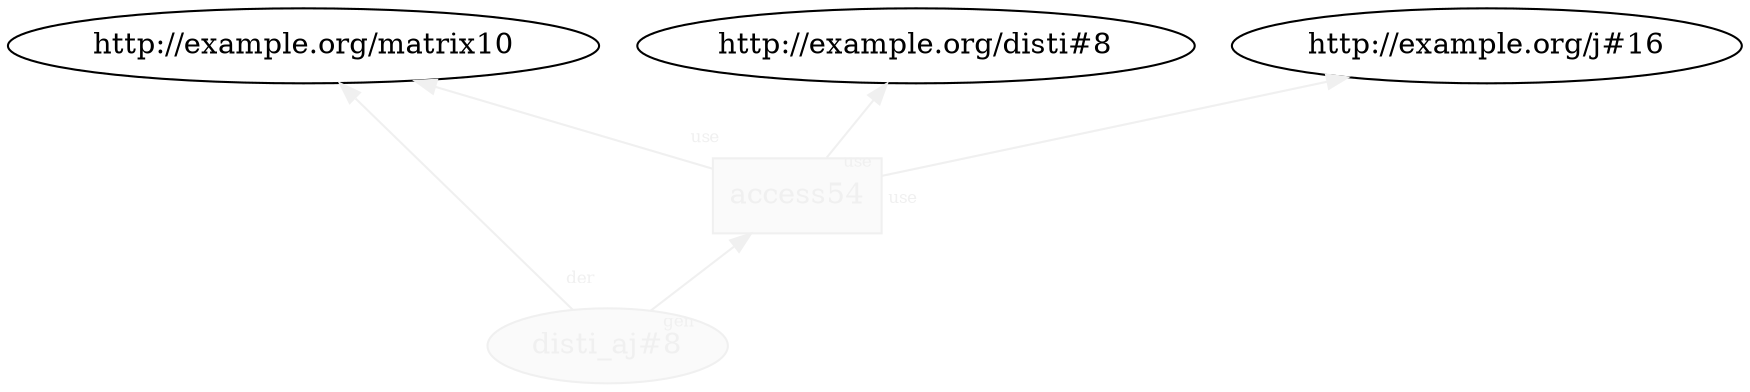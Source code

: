 digraph "PROV" { size="16,12"; rankdir="BT";
"http://example.org/disti_aj#8" [fillcolor="#FAFAFA",color="#F0F0F0",style="filled",fontcolor="#F0F0F0",label="disti_aj#8",URL="http://example.org/disti_aj#8"]
"http://example.org/access54" [fillcolor="#FAFAFA",color="#F0F0F0",shape="polygon",sides="4",style="filled",fontcolor="#F0F0F0",label="access54",URL="http://example.org/access54"]
"http://example.org/disti_aj#8" -> "http://example.org/matrix10" [labelfontsize="8",labeldistance="1.5",labelangle="60.0",rotation="20",taillabel="der",fontcolor="#F0F0F0",color="#F0F0F0"]
"http://example.org/access54" -> "http://example.org/disti#8" [labelfontsize="8",labeldistance="1.5",labelangle="60.0",rotation="20",taillabel="use",fontcolor="#F0F0F0",color="#F0F0F0"]
"http://example.org/access54" -> "http://example.org/j#16" [labelfontsize="8",labeldistance="1.5",labelangle="60.0",rotation="20",taillabel="use",fontcolor="#F0F0F0",color="#F0F0F0"]
"http://example.org/access54" -> "http://example.org/matrix10" [labelfontsize="8",labeldistance="1.5",labelangle="60.0",rotation="20",taillabel="use",fontcolor="#F0F0F0",color="#F0F0F0"]
"http://example.org/disti_aj#8" -> "http://example.org/access54" [labelfontsize="8",labeldistance="1.5",labelangle="60.0",rotation="20",taillabel="gen",fontcolor="#F0F0F0",color="#F0F0F0"]
}